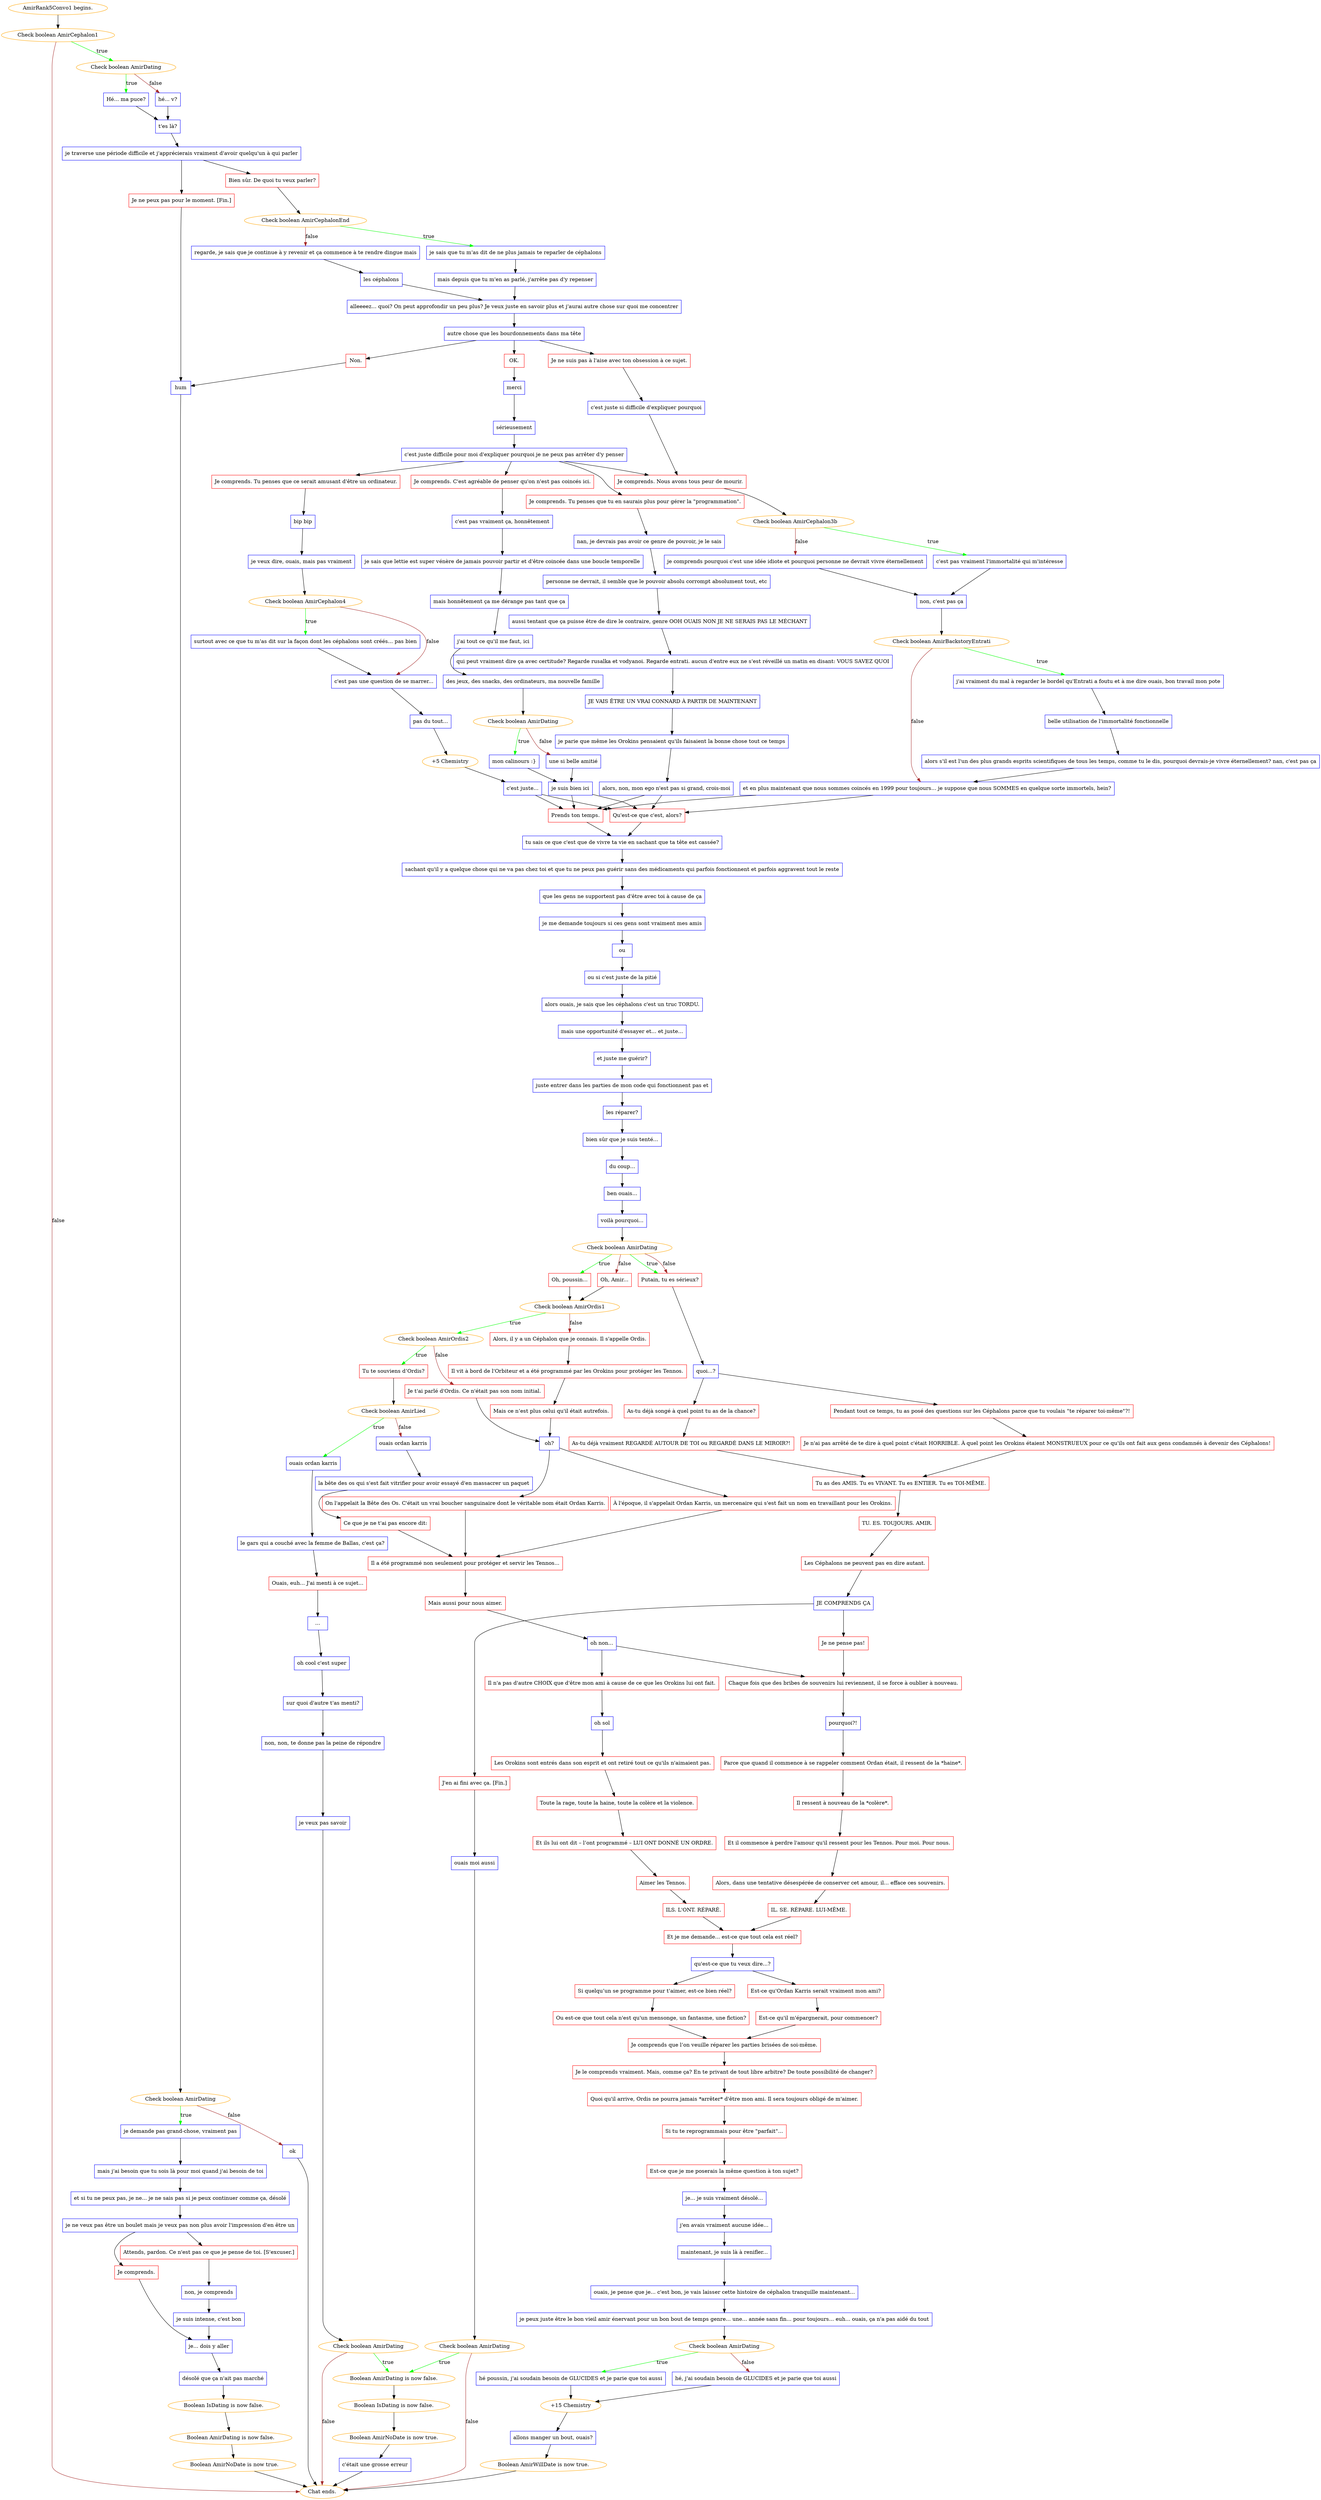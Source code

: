 digraph {
	"AmirRank5Convo1 begins." [color=orange];
		"AmirRank5Convo1 begins." -> j548119213;
	j548119213 [label="Check boolean AmirCephalon1",color=orange];
		j548119213 -> j222941914 [label=true,color=green];
		j548119213 -> "Chat ends." [label=false,color=brown];
	j222941914 [label="Check boolean AmirDating",color=orange];
		j222941914 -> j2171363919 [label=true,color=green];
		j222941914 -> j2116316513 [label=false,color=brown];
	"Chat ends." [color=orange];
	j2171363919 [label="Hé... ma puce?",shape=box,color=blue];
		j2171363919 -> j4026287322;
	j2116316513 [label="hé... v?",shape=box,color=blue];
		j2116316513 -> j4026287322;
	j4026287322 [label="t'es là?",shape=box,color=blue];
		j4026287322 -> j1506967394;
	j1506967394 [label="je traverse une période difficile et j'apprécierais vraiment d'avoir quelqu'un à qui parler",shape=box,color=blue];
		j1506967394 -> j524823978;
		j1506967394 -> j705521693;
	j524823978 [label="Je ne peux pas pour le moment. [Fin.]",shape=box,color=red];
		j524823978 -> j1191616742;
	j705521693 [label="Bien sûr. De quoi tu veux parler?",shape=box,color=red];
		j705521693 -> j20396458;
	j1191616742 [label="hum",shape=box,color=blue];
		j1191616742 -> j674761093;
	j20396458 [label="Check boolean AmirCephalonEnd",color=orange];
		j20396458 -> j732372665 [label=true,color=green];
		j20396458 -> j4069472970 [label=false,color=brown];
	j674761093 [label="Check boolean AmirDating",color=orange];
		j674761093 -> j333476377 [label=true,color=green];
		j674761093 -> j2346536463 [label=false,color=brown];
	j732372665 [label="je sais que tu m'as dit de ne plus jamais te reparler de céphalons",shape=box,color=blue];
		j732372665 -> j1801721786;
	j4069472970 [label="regarde, je sais que je continue à y revenir et ça commence à te rendre dingue mais",shape=box,color=blue];
		j4069472970 -> j66452664;
	j333476377 [label="je demande pas grand-chose, vraiment pas",shape=box,color=blue];
		j333476377 -> j2146754714;
	j2346536463 [label="ok",shape=box,color=blue];
		j2346536463 -> "Chat ends.";
	j1801721786 [label="mais depuis que tu m'en as parlé, j'arrête pas d'y repenser",shape=box,color=blue];
		j1801721786 -> j1338360752;
	j66452664 [label="les céphalons",shape=box,color=blue];
		j66452664 -> j1338360752;
	j2146754714 [label="mais j'ai besoin que tu sois là pour moi quand j'ai besoin de toi",shape=box,color=blue];
		j2146754714 -> j778685502;
	j1338360752 [label="alleeeez... quoi? On peut approfondir un peu plus? Je veux juste en savoir plus et j'aurai autre chose sur quoi me concentrer",shape=box,color=blue];
		j1338360752 -> j3652170286;
	j778685502 [label="et si tu ne peux pas, je ne... je ne sais pas si je peux continuer comme ça, désolé",shape=box,color=blue];
		j778685502 -> j2240830811;
	j3652170286 [label="autre chose que les bourdonnements dans ma tête",shape=box,color=blue];
		j3652170286 -> j2664521052;
		j3652170286 -> j2482857557;
		j3652170286 -> j3927915538;
	j2240830811 [label="je ne veux pas être un boulet mais je veux pas non plus avoir l'impression d'en être un",shape=box,color=blue];
		j2240830811 -> j3663978104;
		j2240830811 -> j3729544964;
	j2664521052 [label="Non.",shape=box,color=red];
		j2664521052 -> j1191616742;
	j2482857557 [label="OK.",shape=box,color=red];
		j2482857557 -> j1260488068;
	j3927915538 [label="Je ne suis pas à l'aise avec ton obsession à ce sujet.",shape=box,color=red];
		j3927915538 -> j583959610;
	j3663978104 [label="Je comprends.",shape=box,color=red];
		j3663978104 -> j3698796914;
	j3729544964 [label="Attends, pardon. Ce n'est pas ce que je pense de toi. [S'excuser.]",shape=box,color=red];
		j3729544964 -> j4002121454;
	j1260488068 [label="merci",shape=box,color=blue];
		j1260488068 -> j3105497911;
	j583959610 [label="c'est juste si difficile d'expliquer pourquoi",shape=box,color=blue];
		j583959610 -> j3903375455;
	j3698796914 [label="je... dois y aller",shape=box,color=blue];
		j3698796914 -> j570933265;
	j4002121454 [label="non, je comprends",shape=box,color=blue];
		j4002121454 -> j1514089968;
	j3105497911 [label="sérieusement",shape=box,color=blue];
		j3105497911 -> j1880912700;
	j3903375455 [label="Je comprends. Nous avons tous peur de mourir.",shape=box,color=red];
		j3903375455 -> j492228751;
	j570933265 [label="désolé que ça n'ait pas marché",shape=box,color=blue];
		j570933265 -> j2483279661;
	j1514089968 [label="je suis intense, c'est bon",shape=box,color=blue];
		j1514089968 -> j3698796914;
	j1880912700 [label="c'est juste difficile pour moi d'expliquer pourquoi je ne peux pas arrêter d'y penser",shape=box,color=blue];
		j1880912700 -> j3903375455;
		j1880912700 -> j4084150393;
		j1880912700 -> j1282380972;
		j1880912700 -> j3661103557;
	j492228751 [label="Check boolean AmirCephalon3b",color=orange];
		j492228751 -> j3281479858 [label=true,color=green];
		j492228751 -> j3832821569 [label=false,color=brown];
	j2483279661 [label="Boolean IsDating is now false.",color=orange];
		j2483279661 -> j911677755;
	j4084150393 [label="Je comprends. C'est agréable de penser qu'on n'est pas coincés ici.",shape=box,color=red];
		j4084150393 -> j2089903782;
	j1282380972 [label="Je comprends. Tu penses que tu en saurais plus pour gérer la \"programmation\".",shape=box,color=red];
		j1282380972 -> j2987437194;
	j3661103557 [label="Je comprends. Tu penses que ce serait amusant d'être un ordinateur.",shape=box,color=red];
		j3661103557 -> j1018031222;
	j3281479858 [label="c'est pas vraiment l'immortalité qui m'intéresse",shape=box,color=blue];
		j3281479858 -> j2575781066;
	j3832821569 [label="je comprends pourquoi c'est une idée idiote et pourquoi personne ne devrait vivre éternellement",shape=box,color=blue];
		j3832821569 -> j2575781066;
	j911677755 [label="Boolean AmirDating is now false.",color=orange];
		j911677755 -> j1438323710;
	j2089903782 [label="c'est pas vraiment ça, honnêtement",shape=box,color=blue];
		j2089903782 -> j1909599541;
	j2987437194 [label="nan, je devrais pas avoir ce genre de pouvoir, je le sais",shape=box,color=blue];
		j2987437194 -> j2580690251;
	j1018031222 [label="bip bip",shape=box,color=blue];
		j1018031222 -> j1566883104;
	j2575781066 [label="non, c'est pas ça",shape=box,color=blue];
		j2575781066 -> j427368731;
	j1438323710 [label="Boolean AmirNoDate is now true.",color=orange];
		j1438323710 -> "Chat ends.";
	j1909599541 [label="je sais que lettie est super vénère de jamais pouvoir partir et d'être coincée dans une boucle temporelle",shape=box,color=blue];
		j1909599541 -> j1566114866;
	j2580690251 [label="personne ne devrait, il semble que le pouvoir absolu corrompt absolument tout, etc",shape=box,color=blue];
		j2580690251 -> j1634728402;
	j1566883104 [label="je veux dire, ouais, mais pas vraiment",shape=box,color=blue];
		j1566883104 -> j3210509153;
	j427368731 [label="Check boolean AmirBackstoryEntrati",color=orange];
		j427368731 -> j2594720184 [label=true,color=green];
		j427368731 -> j1932833680 [label=false,color=brown];
	j1566114866 [label="mais honnêtement ça me dérange pas tant que ça",shape=box,color=blue];
		j1566114866 -> j1828863546;
	j1634728402 [label="aussi tentant que ça puisse être de dire le contraire, genre OOH OUAIS NON JE NE SERAIS PAS LE MÉCHANT",shape=box,color=blue];
		j1634728402 -> j3894051358;
	j3210509153 [label="Check boolean AmirCephalon4",color=orange];
		j3210509153 -> j3809769061 [label=true,color=green];
		j3210509153 -> j576834128 [label=false,color=brown];
	j2594720184 [label="j'ai vraiment du mal à regarder le bordel qu'Entrati a foutu et à me dire ouais, bon travail mon pote",shape=box,color=blue];
		j2594720184 -> j4025754314;
	j1932833680 [label="et en plus maintenant que nous sommes coincés en 1999 pour toujours... je suppose que nous SOMMES en quelque sorte immortels, hein?",shape=box,color=blue];
		j1932833680 -> j2707689507;
		j1932833680 -> j2365003286;
	j1828863546 [label="j'ai tout ce qu'il me faut, ici",shape=box,color=blue];
		j1828863546 -> j2468746058;
	j3894051358 [label="qui peut vraiment dire ça avec certitude? Regarde rusalka et vodyanoi. Regarde entrati. aucun d'entre eux ne s'est réveillé un matin en disant: VOUS SAVEZ QUOI",shape=box,color=blue];
		j3894051358 -> j1604774520;
	j3809769061 [label="surtout avec ce que tu m'as dit sur la façon dont les céphalons sont créés... pas bien",shape=box,color=blue];
		j3809769061 -> j576834128;
	j576834128 [label="c'est pas une question de se marrer...",shape=box,color=blue];
		j576834128 -> j4139202742;
	j4025754314 [label="belle utilisation de l'immortalité fonctionnelle",shape=box,color=blue];
		j4025754314 -> j1642780464;
	j2707689507 [label="Prends ton temps.",shape=box,color=red];
		j2707689507 -> j80634311;
	j2365003286 [label="Qu'est-ce que c'est, alors?",shape=box,color=red];
		j2365003286 -> j80634311;
	j2468746058 [label="des jeux, des snacks, des ordinateurs, ma nouvelle famille",shape=box,color=blue];
		j2468746058 -> j3960698465;
	j1604774520 [label="JE VAIS ÊTRE UN VRAI CONNARD À PARTIR DE MAINTENANT",shape=box,color=blue];
		j1604774520 -> j251791612;
	j4139202742 [label="pas du tout...",shape=box,color=blue];
		j4139202742 -> j1641274710;
	j1642780464 [label="alors s'il est l'un des plus grands esprits scientifiques de tous les temps, comme tu le dis, pourquoi devrais-je vivre éternellement? nan, c'est pas ça",shape=box,color=blue];
		j1642780464 -> j1932833680;
	j80634311 [label="tu sais ce que c'est que de vivre ta vie en sachant que ta tête est cassée?",shape=box,color=blue];
		j80634311 -> j1500750058;
	j3960698465 [label="Check boolean AmirDating",color=orange];
		j3960698465 -> j2663230341 [label=true,color=green];
		j3960698465 -> j1443452072 [label=false,color=brown];
	j251791612 [label="je parie que même les Orokins pensaient qu'ils faisaient la bonne chose tout ce temps",shape=box,color=blue];
		j251791612 -> j381939007;
	j1641274710 [label="+5 Chemistry",color=orange];
		j1641274710 -> j1809594273;
	j1500750058 [label="sachant qu'il y a quelque chose qui ne va pas chez toi et que tu ne peux pas guérir sans des médicaments qui parfois fonctionnent et parfois aggravent tout le reste",shape=box,color=blue];
		j1500750058 -> j2930485972;
	j2663230341 [label="mon calinours :}",shape=box,color=blue];
		j2663230341 -> j1986964716;
	j1443452072 [label="une si belle amitié",shape=box,color=blue];
		j1443452072 -> j1986964716;
	j381939007 [label="alors, non, mon ego n'est pas si grand, crois-moi",shape=box,color=blue];
		j381939007 -> j2707689507;
		j381939007 -> j2365003286;
	j1809594273 [label="c'est juste...",shape=box,color=blue];
		j1809594273 -> j2707689507;
		j1809594273 -> j2365003286;
	j2930485972 [label="que les gens ne supportent pas d'être avec toi à cause de ça",shape=box,color=blue];
		j2930485972 -> j2317371839;
	j1986964716 [label="je suis bien ici",shape=box,color=blue];
		j1986964716 -> j2707689507;
		j1986964716 -> j2365003286;
	j2317371839 [label="je me demande toujours si ces gens sont vraiment mes amis",shape=box,color=blue];
		j2317371839 -> j665208217;
	j665208217 [label="ou",shape=box,color=blue];
		j665208217 -> j632039657;
	j632039657 [label="ou si c'est juste de la pitié",shape=box,color=blue];
		j632039657 -> j1974809726;
	j1974809726 [label="alors ouais, je sais que les céphalons c'est un truc TORDU.",shape=box,color=blue];
		j1974809726 -> j1904497890;
	j1904497890 [label="mais une opportunité d'essayer et... et juste...",shape=box,color=blue];
		j1904497890 -> j3742286769;
	j3742286769 [label="et juste me guérir?",shape=box,color=blue];
		j3742286769 -> j3768611861;
	j3768611861 [label="juste entrer dans les parties de mon code qui fonctionnent pas et",shape=box,color=blue];
		j3768611861 -> j679577442;
	j679577442 [label="les réparer?",shape=box,color=blue];
		j679577442 -> j3508863775;
	j3508863775 [label="bien sûr que je suis tenté...",shape=box,color=blue];
		j3508863775 -> j656027391;
	j656027391 [label="du coup...",shape=box,color=blue];
		j656027391 -> j431038443;
	j431038443 [label="ben ouais...",shape=box,color=blue];
		j431038443 -> j1632893084;
	j1632893084 [label="voilà pourquoi...",shape=box,color=blue];
		j1632893084 -> j2665251816;
	j2665251816 [label="Check boolean AmirDating",color=orange];
		j2665251816 -> j1800815325 [label=true,color=green];
		j2665251816 -> j3603773514 [label=true,color=green];
		j2665251816 -> j1865069135 [label=false,color=brown];
		j2665251816 -> j3603773514 [label=false,color=brown];
	j1800815325 [label="Oh, poussin...",shape=box,color=red];
		j1800815325 -> j3233125665;
	j3603773514 [label="Putain, tu es sérieux?",shape=box,color=red];
		j3603773514 -> j1134273191;
	j1865069135 [label="Oh, Amir...",shape=box,color=red];
		j1865069135 -> j3233125665;
	j3233125665 [label="Check boolean AmirOrdis1",color=orange];
		j3233125665 -> j2834773449 [label=true,color=green];
		j3233125665 -> j761418474 [label=false,color=brown];
	j1134273191 [label="quoi...?",shape=box,color=blue];
		j1134273191 -> j4111476848;
		j1134273191 -> j4005693617;
	j2834773449 [label="Check boolean AmirOrdis2",color=orange];
		j2834773449 -> j3934471481 [label=true,color=green];
		j2834773449 -> j886001757 [label=false,color=brown];
	j761418474 [label="Alors, il y a un Céphalon que je connais. Il s'appelle Ordis.",shape=box,color=red];
		j761418474 -> j2192785189;
	j4111476848 [label="Pendant tout ce temps, tu as posé des questions sur les Céphalons parce que tu voulais \"te réparer toi-même\"?!",shape=box,color=red];
		j4111476848 -> j1150692754;
	j4005693617 [label="As-tu déjà songé à quel point tu as de la chance?",shape=box,color=red];
		j4005693617 -> j3781588710;
	j3934471481 [label="Tu te souviens d’Ordis?",shape=box,color=red];
		j3934471481 -> j3415104230;
	j886001757 [label="Je t'ai parlé d'Ordis. Ce n'était pas son nom initial.",shape=box,color=red];
		j886001757 -> j4029611381;
	j2192785189 [label="Il vit à bord de l'Orbiteur et a été programmé par les Orokins pour protéger les Tennos.",shape=box,color=red];
		j2192785189 -> j2730938603;
	j1150692754 [label="Je n'ai pas arrêté de te dire à quel point c'était HORRIBLE. À quel point les Orokins étaient MONSTRUEUX pour ce qu'ils ont fait aux gens condamnés à devenir des Céphalons!",shape=box,color=red];
		j1150692754 -> j1565595434;
	j3781588710 [label="As-tu déjà vraiment REGARDÉ AUTOUR DE TOI ou REGARDÉ DANS LE MIROIR?!",shape=box,color=red];
		j3781588710 -> j1565595434;
	j3415104230 [label="Check boolean AmirLied",color=orange];
		j3415104230 -> j793574828 [label=true,color=green];
		j3415104230 -> j3599361042 [label=false,color=brown];
	j4029611381 [label="oh?",shape=box,color=blue];
		j4029611381 -> j2738144268;
		j4029611381 -> j1231735995;
	j2730938603 [label="Mais ce n’est plus celui qu'il était autrefois.",shape=box,color=red];
		j2730938603 -> j4029611381;
	j1565595434 [label="Tu as des AMIS. Tu es VIVANT. Tu es ENTIER. Tu es TOI-MÊME.",shape=box,color=red];
		j1565595434 -> j1885886379;
	j793574828 [label="ouais ordan karris",shape=box,color=blue];
		j793574828 -> j1572900849;
	j3599361042 [label="ouais ordan karris",shape=box,color=blue];
		j3599361042 -> j2378034700;
	j2738144268 [label="On l'appelait la Bête des Os. C'était un vrai boucher sanguinaire dont le véritable nom était Ordan Karris.",shape=box,color=red];
		j2738144268 -> j719483138;
	j1231735995 [label="À l'époque, il s'appelait Ordan Karris, un mercenaire qui s'est fait un nom en travaillant pour les Orokins.",shape=box,color=red];
		j1231735995 -> j719483138;
	j1885886379 [label="TU. ES. TOUJOURS. AMIR.",shape=box,color=red];
		j1885886379 -> j3895494852;
	j1572900849 [label="le gars qui a couché avec la femme de Ballas, c'est ça?",shape=box,color=blue];
		j1572900849 -> j3042146299;
	j2378034700 [label="la bête des os qui s'est fait vitrifier pour avoir essayé d'en massacrer un paquet",shape=box,color=blue];
		j2378034700 -> j562464071;
	j719483138 [label="Il a été programmé non seulement pour protéger et servir les Tennos...",shape=box,color=red];
		j719483138 -> j2043659102;
	j3895494852 [label="Les Céphalons ne peuvent pas en dire autant.",shape=box,color=red];
		j3895494852 -> j4063131038;
	j3042146299 [label="Ouais, euh... J'ai menti à ce sujet...",shape=box,color=red];
		j3042146299 -> j1283958643;
	j562464071 [label="Ce que je ne t'ai pas encore dit:",shape=box,color=red];
		j562464071 -> j719483138;
	j2043659102 [label="Mais aussi pour nous aimer.",shape=box,color=red];
		j2043659102 -> j3799652706;
	j4063131038 [label="JE COMPRENDS ÇA",shape=box,color=blue];
		j4063131038 -> j3637487583;
		j4063131038 -> j2863985319;
	j1283958643 [label="...",shape=box,color=blue];
		j1283958643 -> j3665848295;
	j3799652706 [label="oh non...",shape=box,color=blue];
		j3799652706 -> j2325930368;
		j3799652706 -> j725952313;
	j3637487583 [label="J'en ai fini avec ça. [Fin.]",shape=box,color=red];
		j3637487583 -> j5495378;
	j2863985319 [label="Je ne pense pas!",shape=box,color=red];
		j2863985319 -> j725952313;
	j3665848295 [label="oh cool c'est super",shape=box,color=blue];
		j3665848295 -> j3222339536;
	j2325930368 [label="Il n'a pas d'autre CHOIX que d'être mon ami à cause de ce que les Orokins lui ont fait.",shape=box,color=red];
		j2325930368 -> j9674690;
	j725952313 [label="Chaque fois que des bribes de souvenirs lui reviennent, il se force à oublier à nouveau.",shape=box,color=red];
		j725952313 -> j2178995329;
	j5495378 [label="ouais moi aussi",shape=box,color=blue];
		j5495378 -> j3876333833;
	j3222339536 [label="sur quoi d'autre t'as menti?",shape=box,color=blue];
		j3222339536 -> j2216002872;
	j9674690 [label="oh sol",shape=box,color=blue];
		j9674690 -> j1158130450;
	j2178995329 [label="pourquoi?!",shape=box,color=blue];
		j2178995329 -> j2727158717;
	j3876333833 [label="Check boolean AmirDating",color=orange];
		j3876333833 -> j108899944 [label=true,color=green];
		j3876333833 -> "Chat ends." [label=false,color=brown];
	j2216002872 [label="non, non, te donne pas la peine de répondre",shape=box,color=blue];
		j2216002872 -> j537263620;
	j1158130450 [label="Les Orokins sont entrés dans son esprit et ont retiré tout ce qu'ils n'aimaient pas.",shape=box,color=red];
		j1158130450 -> j1384671637;
	j2727158717 [label="Parce que quand il commence à se rappeler comment Ordan était, il ressent de la *haine*.",shape=box,color=red];
		j2727158717 -> j2006895504;
	j108899944 [label="Boolean AmirDating is now false.",color=orange];
		j108899944 -> j312883399;
	j537263620 [label="je veux pas savoir",shape=box,color=blue];
		j537263620 -> j532489223;
	j1384671637 [label="Toute la rage, toute la haine, toute la colère et la violence.",shape=box,color=red];
		j1384671637 -> j3009104920;
	j2006895504 [label="Il ressent à nouveau de la *colère*.",shape=box,color=red];
		j2006895504 -> j617801069;
	j312883399 [label="Boolean IsDating is now false.",color=orange];
		j312883399 -> j1164888037;
	j532489223 [label="Check boolean AmirDating",color=orange];
		j532489223 -> j108899944 [label=true,color=green];
		j532489223 -> "Chat ends." [label=false,color=brown];
	j3009104920 [label="Et ils lui ont dit – l’ont programmé – LUI ONT DONNÉ UN ORDRE.",shape=box,color=red];
		j3009104920 -> j4202207505;
	j617801069 [label="Et il commence à perdre l'amour qu'il ressent pour les Tennos. Pour moi. Pour nous.",shape=box,color=red];
		j617801069 -> j3821211182;
	j1164888037 [label="Boolean AmirNoDate is now true.",color=orange];
		j1164888037 -> j2024991364;
	j4202207505 [label="Aimer les Tennos.",shape=box,color=red];
		j4202207505 -> j1369524318;
	j3821211182 [label="Alors, dans une tentative désespérée de conserver cet amour, il... efface ces souvenirs.",shape=box,color=red];
		j3821211182 -> j108461145;
	j2024991364 [label="c'était une grosse erreur",shape=box,color=blue];
		j2024991364 -> "Chat ends.";
	j1369524318 [label="ILS. L'ONT. RÉPARÉ.",shape=box,color=red];
		j1369524318 -> j694554618;
	j108461145 [label="IL. SE. RÉPARE. LUI-MÊME.",shape=box,color=red];
		j108461145 -> j694554618;
	j694554618 [label="Et je me demande... est-ce que tout cela est réel?",shape=box,color=red];
		j694554618 -> j1633249222;
	j1633249222 [label="qu'est-ce que tu veux dire...?",shape=box,color=blue];
		j1633249222 -> j966820739;
		j1633249222 -> j2630625246;
	j966820739 [label="Est-ce qu'Ordan Karris serait vraiment mon ami?",shape=box,color=red];
		j966820739 -> j3310796731;
	j2630625246 [label="Si quelqu’un se programme pour t'aimer, est-ce bien réel?",shape=box,color=red];
		j2630625246 -> j2344670957;
	j3310796731 [label="Est-ce qu'il m'épargnerait, pour commencer?",shape=box,color=red];
		j3310796731 -> j3484299977;
	j2344670957 [label="Ou est-ce que tout cela n'est qu'un mensonge, un fantasme, une fiction?",shape=box,color=red];
		j2344670957 -> j3484299977;
	j3484299977 [label="Je comprends que l’on veuille réparer les parties brisées de soi-même.",shape=box,color=red];
		j3484299977 -> j836703071;
	j836703071 [label="Je le comprends vraiment. Mais, comme ça? En te privant de tout libre arbitre? De toute possibilité de changer?",shape=box,color=red];
		j836703071 -> j2630902537;
	j2630902537 [label="Quoi qu'il arrive, Ordis ne pourra jamais *arrêter* d'être mon ami. Il sera toujours obligé de m'aimer.",shape=box,color=red];
		j2630902537 -> j3022264101;
	j3022264101 [label="Si tu te reprogrammais pour être \"parfait\"...",shape=box,color=red];
		j3022264101 -> j393918993;
	j393918993 [label="Est-ce que je me poserais la même question à ton sujet?",shape=box,color=red];
		j393918993 -> j4171473632;
	j4171473632 [label="je... je suis vraiment désolé...",shape=box,color=blue];
		j4171473632 -> j1572026063;
	j1572026063 [label="j'en avais vraiment aucune idée...",shape=box,color=blue];
		j1572026063 -> j2547391925;
	j2547391925 [label="maintenant, je suis là à renifler...",shape=box,color=blue];
		j2547391925 -> j246579865;
	j246579865 [label="ouais, je pense que je... c'est bon, je vais laisser cette histoire de céphalon tranquille maintenant...",shape=box,color=blue];
		j246579865 -> j609650789;
	j609650789 [label="je peux juste être le bon vieil amir énervant pour un bon bout de temps genre... une... année sans fin... pour toujours... euh... ouais, ça n'a pas aidé du tout",shape=box,color=blue];
		j609650789 -> j1832888177;
	j1832888177 [label="Check boolean AmirDating",color=orange];
		j1832888177 -> j1494383912 [label=true,color=green];
		j1832888177 -> j1327454045 [label=false,color=brown];
	j1494383912 [label="hé poussin, j'ai soudain besoin de GLUCIDES et je parie que toi aussi",shape=box,color=blue];
		j1494383912 -> j2089758640;
	j1327454045 [label="hé, j'ai soudain besoin de GLUCIDES et je parie que toi aussi",shape=box,color=blue];
		j1327454045 -> j2089758640;
	j2089758640 [label="+15 Chemistry",color=orange];
		j2089758640 -> j1501125560;
	j1501125560 [label="allons manger un bout, ouais?",shape=box,color=blue];
		j1501125560 -> j1538486228;
	j1538486228 [label="Boolean AmirWillDate is now true.",color=orange];
		j1538486228 -> "Chat ends.";
}